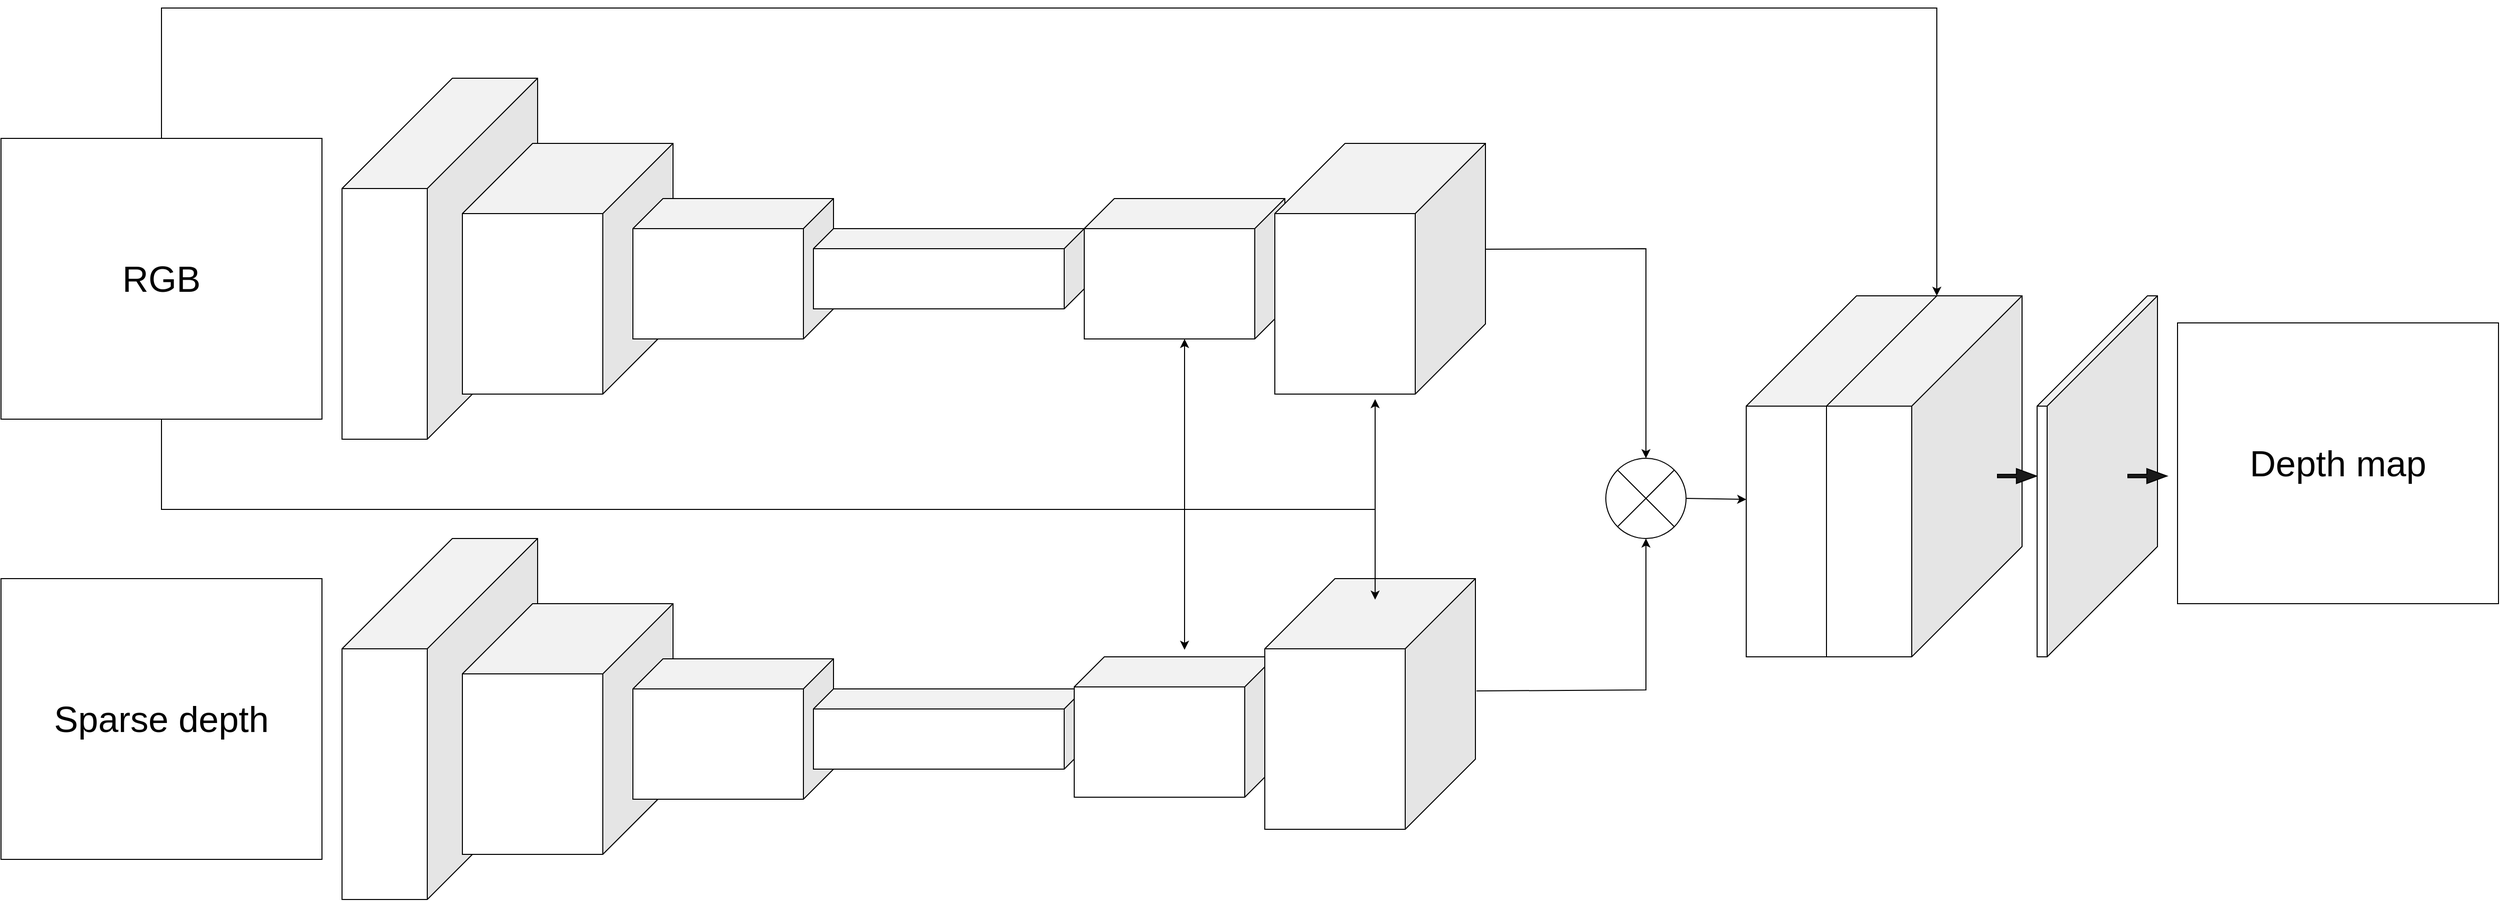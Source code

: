 <mxfile version="20.2.7" type="github">
  <diagram id="5IDlUGYyohNfTfSFobP5" name="Page-1">
    <mxGraphModel dx="4405" dy="3378" grid="1" gridSize="10" guides="1" tooltips="1" connect="1" arrows="1" fold="1" page="1" pageScale="1" pageWidth="850" pageHeight="1100" math="0" shadow="0">
      <root>
        <mxCell id="0" />
        <mxCell id="1" parent="0" />
        <mxCell id="Tnp5j_zreBsuiRlwEQ2I-4" value="" style="shape=cube;whiteSpace=wrap;html=1;boundedLbl=1;backgroundOutline=1;darkOpacity=0.05;darkOpacity2=0.1;flipH=1;size=110;" parent="1" vertex="1">
          <mxGeometry x="-200" y="70" width="195" height="360" as="geometry" />
        </mxCell>
        <mxCell id="Tnp5j_zreBsuiRlwEQ2I-5" value="" style="shape=cube;whiteSpace=wrap;html=1;boundedLbl=1;backgroundOutline=1;darkOpacity=0.05;darkOpacity2=0.1;flipH=1;size=70;" parent="1" vertex="1">
          <mxGeometry x="-80" y="135" width="210" height="250" as="geometry" />
        </mxCell>
        <mxCell id="Tnp5j_zreBsuiRlwEQ2I-6" value="" style="shape=cube;whiteSpace=wrap;html=1;boundedLbl=1;backgroundOutline=1;darkOpacity=0.05;darkOpacity2=0.1;flipH=1;size=30;" parent="1" vertex="1">
          <mxGeometry x="90" y="190" width="200" height="140" as="geometry" />
        </mxCell>
        <mxCell id="Tnp5j_zreBsuiRlwEQ2I-7" value="" style="shape=cube;whiteSpace=wrap;html=1;boundedLbl=1;backgroundOutline=1;darkOpacity=0.05;darkOpacity2=0.1;flipH=1;size=20;" parent="1" vertex="1">
          <mxGeometry x="270" y="220" width="270" height="80" as="geometry" />
        </mxCell>
        <mxCell id="Tnp5j_zreBsuiRlwEQ2I-8" value="&lt;div style=&quot;font-size: 36px;&quot;&gt;RGB&lt;/div&gt;" style="rounded=0;whiteSpace=wrap;html=1;" parent="1" vertex="1">
          <mxGeometry x="-540" y="130" width="320" height="280" as="geometry" />
        </mxCell>
        <mxCell id="Tnp5j_zreBsuiRlwEQ2I-9" value="&lt;div style=&quot;font-size: 36px;&quot;&gt;Sparse depth&lt;br&gt;&lt;/div&gt;" style="rounded=0;whiteSpace=wrap;html=1;" parent="1" vertex="1">
          <mxGeometry x="-540" y="569" width="320" height="280" as="geometry" />
        </mxCell>
        <mxCell id="Tnp5j_zreBsuiRlwEQ2I-14" value="" style="endArrow=classic;html=1;rounded=0;fontSize=36;exitX=0.5;exitY=1;exitDx=0;exitDy=0;" parent="1" edge="1" source="Tnp5j_zreBsuiRlwEQ2I-8">
          <mxGeometry width="50" height="50" relative="1" as="geometry">
            <mxPoint x="-160" y="410" as="sourcePoint" />
            <mxPoint x="640" y="330" as="targetPoint" />
            <Array as="points">
              <mxPoint x="-380" y="500" />
              <mxPoint x="640" y="500" />
            </Array>
          </mxGeometry>
        </mxCell>
        <mxCell id="4HbEB0ETnqdtKnhR5-6b-3" value="" style="endArrow=classic;html=1;rounded=0;fontSize=36;" edge="1" parent="1">
          <mxGeometry width="50" height="50" relative="1" as="geometry">
            <mxPoint x="630" y="500" as="sourcePoint" />
            <mxPoint x="830" y="390" as="targetPoint" />
            <Array as="points">
              <mxPoint x="830" y="500" />
            </Array>
          </mxGeometry>
        </mxCell>
        <mxCell id="4HbEB0ETnqdtKnhR5-6b-11" value="" style="shape=cube;whiteSpace=wrap;html=1;boundedLbl=1;backgroundOutline=1;darkOpacity=0.05;darkOpacity2=0.1;flipH=1;size=30;flipV=0;direction=east;" vertex="1" parent="1">
          <mxGeometry x="540" y="190" width="200" height="140" as="geometry" />
        </mxCell>
        <mxCell id="4HbEB0ETnqdtKnhR5-6b-13" value="" style="shape=cube;whiteSpace=wrap;html=1;boundedLbl=1;backgroundOutline=1;darkOpacity=0.05;darkOpacity2=0.1;flipH=1;size=70;flipV=0;direction=east;" vertex="1" parent="1">
          <mxGeometry x="730" y="135" width="210" height="250" as="geometry" />
        </mxCell>
        <mxCell id="4HbEB0ETnqdtKnhR5-6b-14" value="" style="shape=cube;whiteSpace=wrap;html=1;boundedLbl=1;backgroundOutline=1;darkOpacity=0.05;darkOpacity2=0.1;flipH=1;size=110;" vertex="1" parent="1">
          <mxGeometry x="1200" y="287" width="195" height="360" as="geometry" />
        </mxCell>
        <mxCell id="4HbEB0ETnqdtKnhR5-6b-16" value="&lt;div style=&quot;font-size: 36px;&quot;&gt;Depth map&lt;br&gt;&lt;/div&gt;" style="rounded=0;whiteSpace=wrap;html=1;" vertex="1" parent="1">
          <mxGeometry x="1630" y="314" width="320" height="280" as="geometry" />
        </mxCell>
        <mxCell id="4HbEB0ETnqdtKnhR5-6b-17" value="" style="shape=cube;whiteSpace=wrap;html=1;boundedLbl=1;backgroundOutline=1;darkOpacity=0.05;darkOpacity2=0.1;flipH=1;size=110;" vertex="1" parent="1">
          <mxGeometry x="-200" y="529" width="195" height="360" as="geometry" />
        </mxCell>
        <mxCell id="4HbEB0ETnqdtKnhR5-6b-18" value="" style="shape=cube;whiteSpace=wrap;html=1;boundedLbl=1;backgroundOutline=1;darkOpacity=0.05;darkOpacity2=0.1;flipH=1;size=70;" vertex="1" parent="1">
          <mxGeometry x="-80" y="594" width="210" height="250" as="geometry" />
        </mxCell>
        <mxCell id="4HbEB0ETnqdtKnhR5-6b-19" value="" style="shape=cube;whiteSpace=wrap;html=1;boundedLbl=1;backgroundOutline=1;darkOpacity=0.05;darkOpacity2=0.1;flipH=1;size=30;" vertex="1" parent="1">
          <mxGeometry x="90" y="649" width="200" height="140" as="geometry" />
        </mxCell>
        <mxCell id="4HbEB0ETnqdtKnhR5-6b-20" value="" style="shape=cube;whiteSpace=wrap;html=1;boundedLbl=1;backgroundOutline=1;darkOpacity=0.05;darkOpacity2=0.1;flipH=1;size=20;" vertex="1" parent="1">
          <mxGeometry x="270" y="679" width="270" height="80" as="geometry" />
        </mxCell>
        <mxCell id="4HbEB0ETnqdtKnhR5-6b-22" value="" style="shape=cube;whiteSpace=wrap;html=1;boundedLbl=1;backgroundOutline=1;darkOpacity=0.05;darkOpacity2=0.1;flipH=1;size=30;flipV=0;direction=east;" vertex="1" parent="1">
          <mxGeometry x="530" y="647" width="200" height="140" as="geometry" />
        </mxCell>
        <mxCell id="4HbEB0ETnqdtKnhR5-6b-23" value="" style="shape=cube;whiteSpace=wrap;html=1;boundedLbl=1;backgroundOutline=1;darkOpacity=0.05;darkOpacity2=0.1;flipH=1;size=70;flipV=0;direction=east;" vertex="1" parent="1">
          <mxGeometry x="720" y="569" width="210" height="250" as="geometry" />
        </mxCell>
        <mxCell id="4HbEB0ETnqdtKnhR5-6b-24" value="" style="shape=cube;whiteSpace=wrap;html=1;boundedLbl=1;backgroundOutline=1;darkOpacity=0.05;darkOpacity2=0.1;flipH=1;size=110;" vertex="1" parent="1">
          <mxGeometry x="1280" y="287" width="195" height="360" as="geometry" />
        </mxCell>
        <mxCell id="4HbEB0ETnqdtKnhR5-6b-26" value="" style="endArrow=classic;html=1;rounded=0;fontSize=36;" edge="1" parent="1">
          <mxGeometry width="50" height="50" relative="1" as="geometry">
            <mxPoint x="640" y="500" as="sourcePoint" />
            <mxPoint x="640" y="640" as="targetPoint" />
          </mxGeometry>
        </mxCell>
        <mxCell id="4HbEB0ETnqdtKnhR5-6b-28" value="" style="endArrow=classic;html=1;rounded=0;fontSize=36;" edge="1" parent="1">
          <mxGeometry width="50" height="50" relative="1" as="geometry">
            <mxPoint x="830.0" y="500" as="sourcePoint" />
            <mxPoint x="830" y="590" as="targetPoint" />
          </mxGeometry>
        </mxCell>
        <mxCell id="4HbEB0ETnqdtKnhR5-6b-29" value="" style="shape=cube;whiteSpace=wrap;html=1;boundedLbl=1;backgroundOutline=1;darkOpacity=0.05;darkOpacity2=0.1;flipH=1;size=110;" vertex="1" parent="1">
          <mxGeometry x="1490" y="287" width="120" height="360" as="geometry" />
        </mxCell>
        <mxCell id="4HbEB0ETnqdtKnhR5-6b-32" value="" style="shape=sumEllipse;perimeter=ellipsePerimeter;whiteSpace=wrap;html=1;backgroundOutline=1;fontSize=36;" vertex="1" parent="1">
          <mxGeometry x="1060" y="449" width="80" height="80" as="geometry" />
        </mxCell>
        <mxCell id="4HbEB0ETnqdtKnhR5-6b-34" value="" style="endArrow=classic;html=1;rounded=0;fontSize=36;exitX=0.5;exitY=0;exitDx=0;exitDy=0;entryX=0;entryY=0;entryDx=85;entryDy=0;entryPerimeter=0;" edge="1" parent="1" source="Tnp5j_zreBsuiRlwEQ2I-8" target="4HbEB0ETnqdtKnhR5-6b-24">
          <mxGeometry width="50" height="50" relative="1" as="geometry">
            <mxPoint x="700" y="880" as="sourcePoint" />
            <mxPoint x="750" y="830" as="targetPoint" />
            <Array as="points">
              <mxPoint x="-380" />
              <mxPoint x="1390" />
            </Array>
          </mxGeometry>
        </mxCell>
        <mxCell id="4HbEB0ETnqdtKnhR5-6b-35" value="" style="endArrow=classic;html=1;rounded=0;fontSize=36;entryX=0.5;entryY=1;entryDx=0;entryDy=0;exitX=-0.005;exitY=0.448;exitDx=0;exitDy=0;exitPerimeter=0;" edge="1" parent="1" source="4HbEB0ETnqdtKnhR5-6b-23" target="4HbEB0ETnqdtKnhR5-6b-32">
          <mxGeometry width="50" height="50" relative="1" as="geometry">
            <mxPoint x="1150" y="800" as="sourcePoint" />
            <mxPoint x="750" y="890" as="targetPoint" />
            <Array as="points">
              <mxPoint x="1100" y="680" />
            </Array>
          </mxGeometry>
        </mxCell>
        <mxCell id="4HbEB0ETnqdtKnhR5-6b-36" value="" style="endArrow=classic;html=1;rounded=0;fontSize=36;entryX=0.5;entryY=0;entryDx=0;entryDy=0;exitX=0;exitY=0.422;exitDx=0;exitDy=0;exitPerimeter=0;" edge="1" parent="1" source="4HbEB0ETnqdtKnhR5-6b-13" target="4HbEB0ETnqdtKnhR5-6b-32">
          <mxGeometry width="50" height="50" relative="1" as="geometry">
            <mxPoint x="940.0" y="669" as="sourcePoint" />
            <mxPoint x="1110" y="539" as="targetPoint" />
            <Array as="points">
              <mxPoint x="1100" y="240" />
            </Array>
          </mxGeometry>
        </mxCell>
        <mxCell id="4HbEB0ETnqdtKnhR5-6b-38" value="" style="endArrow=classic;html=1;rounded=0;fontSize=36;exitX=1;exitY=0.5;exitDx=0;exitDy=0;entryX=1;entryY=0.564;entryDx=0;entryDy=0;entryPerimeter=0;" edge="1" parent="1" source="4HbEB0ETnqdtKnhR5-6b-32" target="4HbEB0ETnqdtKnhR5-6b-14">
          <mxGeometry width="50" height="50" relative="1" as="geometry">
            <mxPoint x="1150" y="330" as="sourcePoint" />
            <mxPoint x="1200" y="280" as="targetPoint" />
          </mxGeometry>
        </mxCell>
        <mxCell id="4HbEB0ETnqdtKnhR5-6b-42" value="" style="shape=flexArrow;endArrow=classic;html=1;rounded=0;fontSize=36;endWidth=10.47;endSize=6.373;width=3.356;fillColor=#1A1A1A;" edge="1" parent="1">
          <mxGeometry width="50" height="50" relative="1" as="geometry">
            <mxPoint x="1450" y="466.71" as="sourcePoint" />
            <mxPoint x="1490" y="466.71" as="targetPoint" />
          </mxGeometry>
        </mxCell>
        <mxCell id="4HbEB0ETnqdtKnhR5-6b-43" value="" style="shape=flexArrow;endArrow=classic;html=1;rounded=0;fontSize=36;endWidth=10.47;endSize=6.373;width=3.356;fillColor=#1A1A1A;" edge="1" parent="1">
          <mxGeometry width="50" height="50" relative="1" as="geometry">
            <mxPoint x="1580" y="466.72" as="sourcePoint" />
            <mxPoint x="1620" y="466.72" as="targetPoint" />
          </mxGeometry>
        </mxCell>
      </root>
    </mxGraphModel>
  </diagram>
</mxfile>
